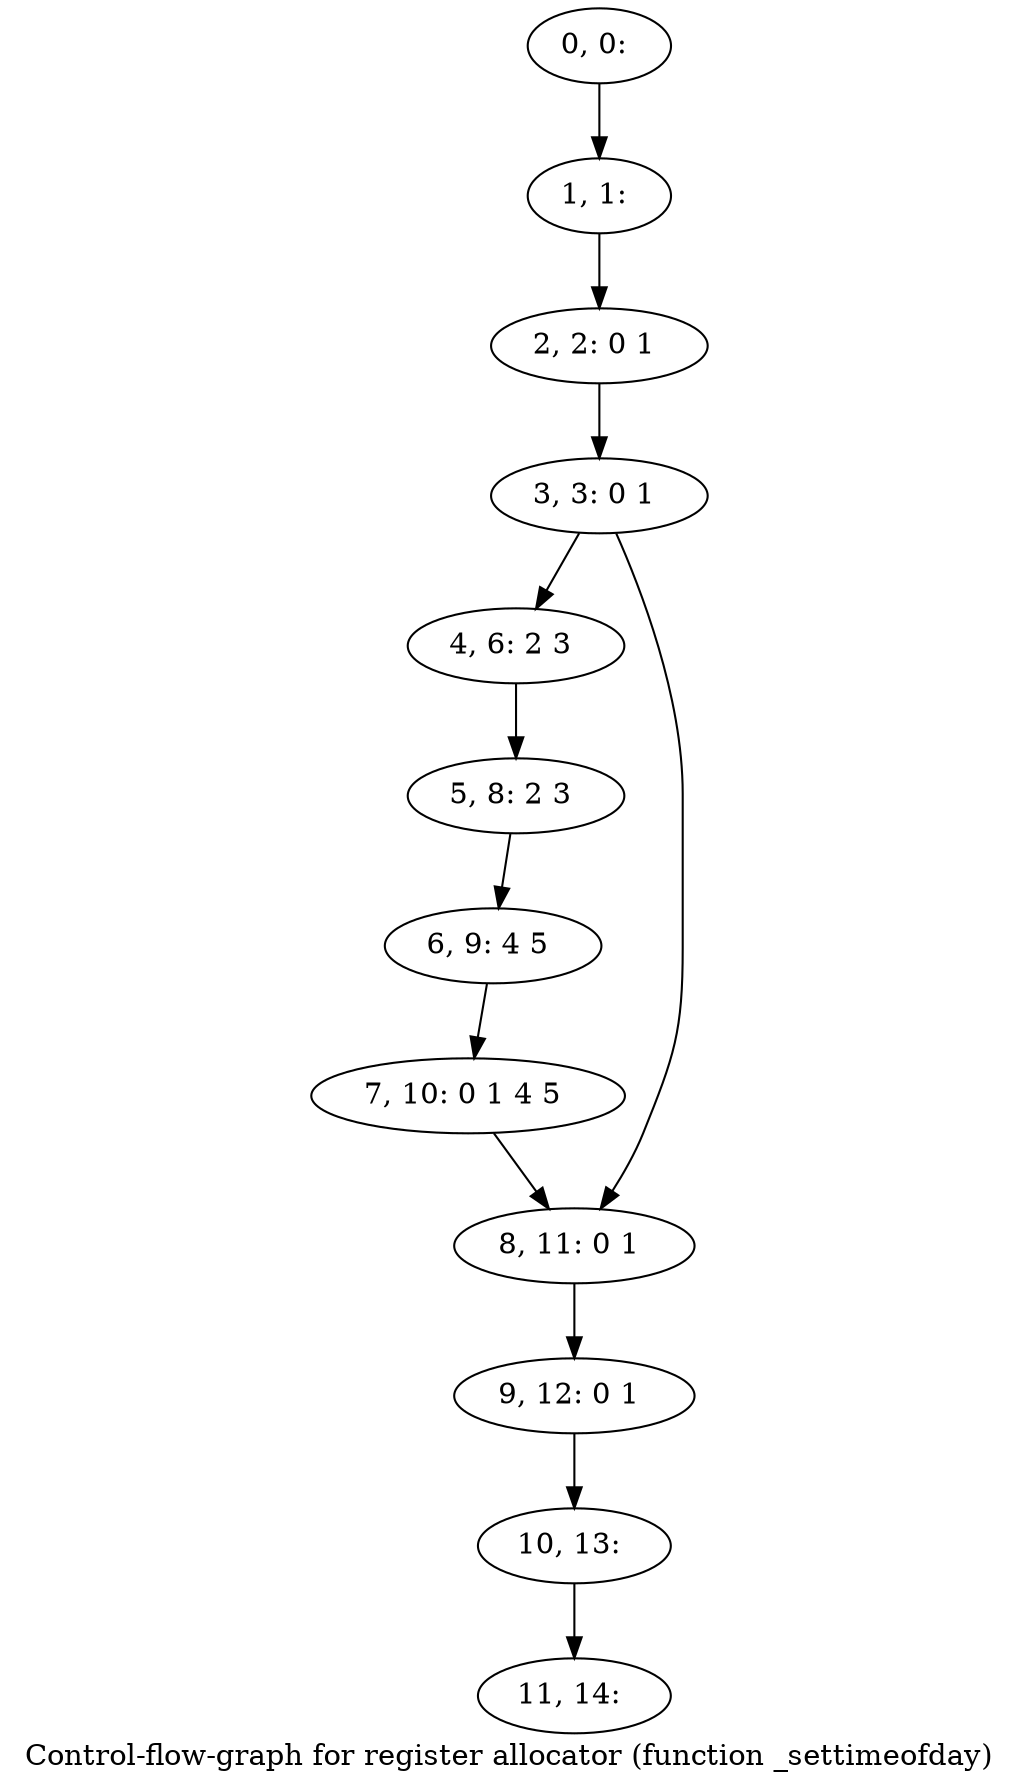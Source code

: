 digraph G {
graph [label="Control-flow-graph for register allocator (function _settimeofday)"]
0[label="0, 0: "];
1[label="1, 1: "];
2[label="2, 2: 0 1 "];
3[label="3, 3: 0 1 "];
4[label="4, 6: 2 3 "];
5[label="5, 8: 2 3 "];
6[label="6, 9: 4 5 "];
7[label="7, 10: 0 1 4 5 "];
8[label="8, 11: 0 1 "];
9[label="9, 12: 0 1 "];
10[label="10, 13: "];
11[label="11, 14: "];
0->1 ;
1->2 ;
2->3 ;
3->4 ;
3->8 ;
4->5 ;
5->6 ;
6->7 ;
7->8 ;
8->9 ;
9->10 ;
10->11 ;
}
